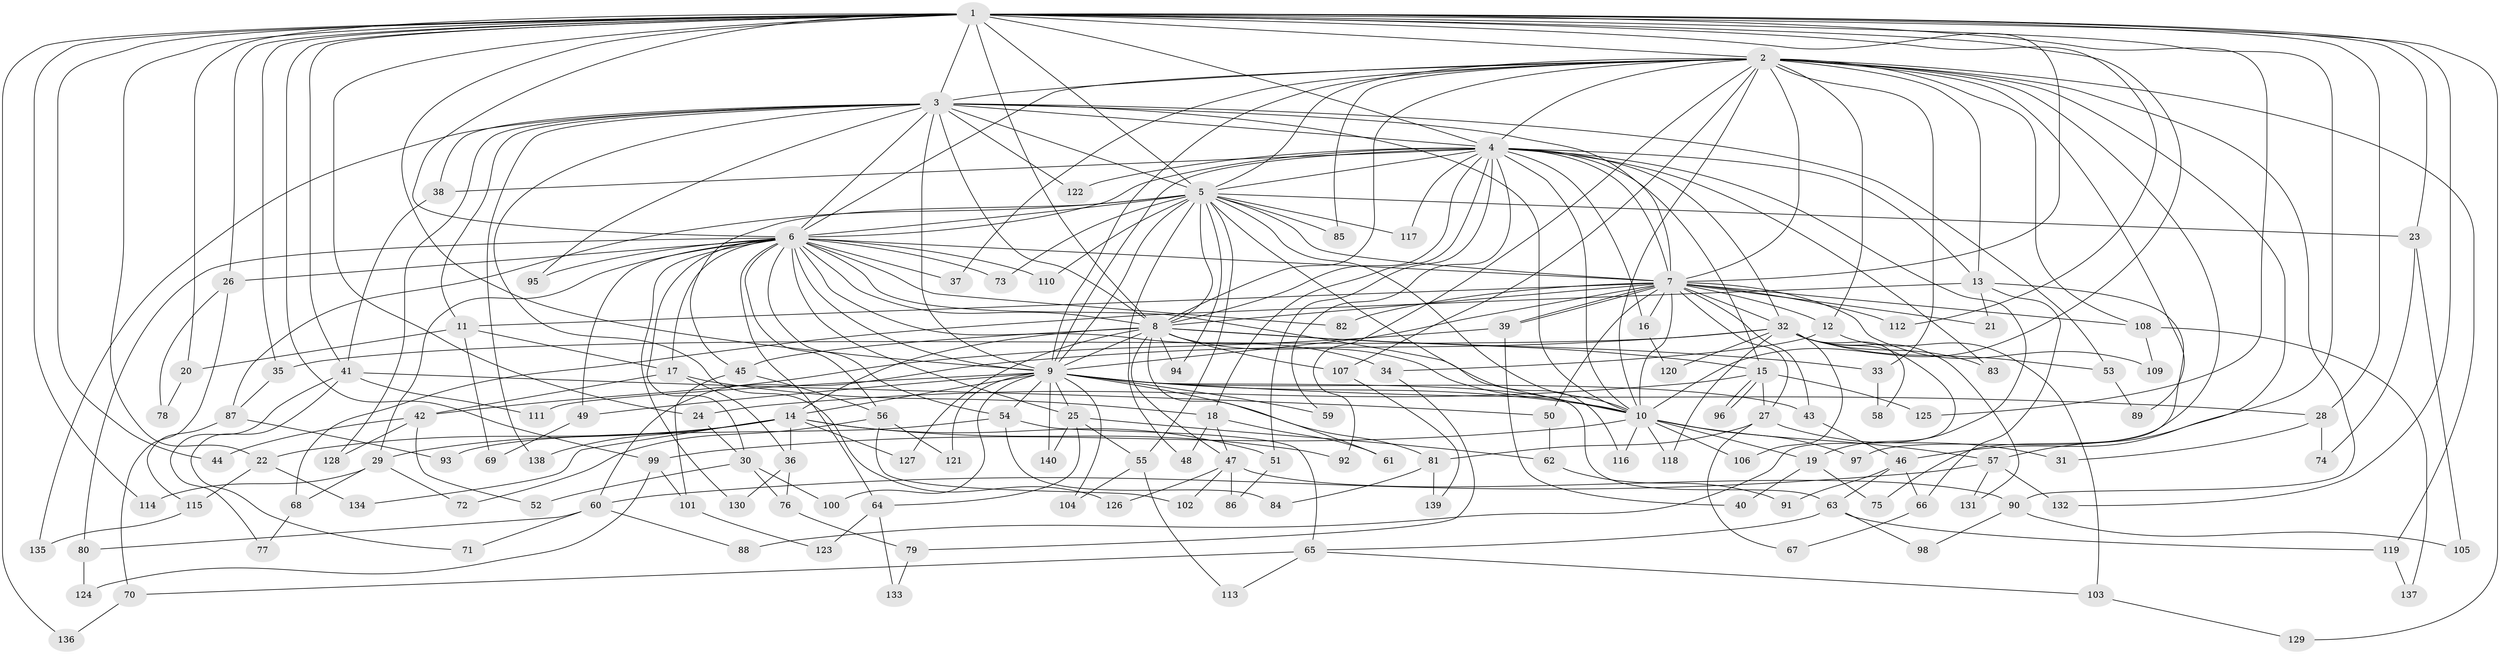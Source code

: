 // coarse degree distribution, {25: 0.010101010101010102, 19: 0.020202020202020204, 23: 0.020202020202020204, 17: 0.010101010101010102, 22: 0.010101010101010102, 16: 0.010101010101010102, 21: 0.010101010101010102, 5: 0.08080808080808081, 11: 0.010101010101010102, 8: 0.020202020202020204, 3: 0.18181818181818182, 2: 0.41414141414141414, 4: 0.10101010101010101, 7: 0.020202020202020204, 6: 0.050505050505050504, 14: 0.010101010101010102, 1: 0.020202020202020204}
// Generated by graph-tools (version 1.1) at 2025/51/02/27/25 19:51:48]
// undirected, 140 vertices, 305 edges
graph export_dot {
graph [start="1"]
  node [color=gray90,style=filled];
  1;
  2;
  3;
  4;
  5;
  6;
  7;
  8;
  9;
  10;
  11;
  12;
  13;
  14;
  15;
  16;
  17;
  18;
  19;
  20;
  21;
  22;
  23;
  24;
  25;
  26;
  27;
  28;
  29;
  30;
  31;
  32;
  33;
  34;
  35;
  36;
  37;
  38;
  39;
  40;
  41;
  42;
  43;
  44;
  45;
  46;
  47;
  48;
  49;
  50;
  51;
  52;
  53;
  54;
  55;
  56;
  57;
  58;
  59;
  60;
  61;
  62;
  63;
  64;
  65;
  66;
  67;
  68;
  69;
  70;
  71;
  72;
  73;
  74;
  75;
  76;
  77;
  78;
  79;
  80;
  81;
  82;
  83;
  84;
  85;
  86;
  87;
  88;
  89;
  90;
  91;
  92;
  93;
  94;
  95;
  96;
  97;
  98;
  99;
  100;
  101;
  102;
  103;
  104;
  105;
  106;
  107;
  108;
  109;
  110;
  111;
  112;
  113;
  114;
  115;
  116;
  117;
  118;
  119;
  120;
  121;
  122;
  123;
  124;
  125;
  126;
  127;
  128;
  129;
  130;
  131;
  132;
  133;
  134;
  135;
  136;
  137;
  138;
  139;
  140;
  1 -- 2;
  1 -- 3;
  1 -- 4;
  1 -- 5;
  1 -- 6;
  1 -- 7;
  1 -- 8;
  1 -- 9;
  1 -- 10;
  1 -- 20;
  1 -- 22;
  1 -- 23;
  1 -- 24;
  1 -- 26;
  1 -- 28;
  1 -- 35;
  1 -- 41;
  1 -- 44;
  1 -- 46;
  1 -- 99;
  1 -- 112;
  1 -- 114;
  1 -- 125;
  1 -- 129;
  1 -- 132;
  1 -- 136;
  2 -- 3;
  2 -- 4;
  2 -- 5;
  2 -- 6;
  2 -- 7;
  2 -- 8;
  2 -- 9;
  2 -- 10;
  2 -- 12;
  2 -- 13;
  2 -- 33;
  2 -- 37;
  2 -- 57;
  2 -- 85;
  2 -- 89;
  2 -- 90;
  2 -- 92;
  2 -- 97;
  2 -- 107;
  2 -- 108;
  2 -- 119;
  3 -- 4;
  3 -- 5;
  3 -- 6;
  3 -- 7;
  3 -- 8;
  3 -- 9;
  3 -- 10;
  3 -- 11;
  3 -- 38;
  3 -- 53;
  3 -- 95;
  3 -- 122;
  3 -- 126;
  3 -- 128;
  3 -- 135;
  3 -- 138;
  4 -- 5;
  4 -- 6;
  4 -- 7;
  4 -- 8;
  4 -- 9;
  4 -- 10;
  4 -- 13;
  4 -- 15;
  4 -- 16;
  4 -- 18;
  4 -- 19;
  4 -- 32;
  4 -- 38;
  4 -- 51;
  4 -- 59;
  4 -- 83;
  4 -- 117;
  4 -- 122;
  5 -- 6;
  5 -- 7;
  5 -- 8;
  5 -- 9;
  5 -- 10;
  5 -- 23;
  5 -- 45;
  5 -- 48;
  5 -- 55;
  5 -- 73;
  5 -- 85;
  5 -- 87;
  5 -- 94;
  5 -- 110;
  5 -- 116;
  5 -- 117;
  6 -- 7;
  6 -- 8;
  6 -- 9;
  6 -- 10;
  6 -- 17;
  6 -- 25;
  6 -- 26;
  6 -- 29;
  6 -- 30;
  6 -- 34;
  6 -- 37;
  6 -- 49;
  6 -- 54;
  6 -- 56;
  6 -- 64;
  6 -- 73;
  6 -- 80;
  6 -- 82;
  6 -- 95;
  6 -- 110;
  6 -- 130;
  7 -- 8;
  7 -- 9;
  7 -- 10;
  7 -- 11;
  7 -- 12;
  7 -- 16;
  7 -- 21;
  7 -- 27;
  7 -- 32;
  7 -- 39;
  7 -- 39;
  7 -- 43;
  7 -- 50;
  7 -- 82;
  7 -- 108;
  7 -- 109;
  7 -- 112;
  8 -- 9;
  8 -- 10;
  8 -- 14;
  8 -- 15;
  8 -- 33;
  8 -- 45;
  8 -- 47;
  8 -- 61;
  8 -- 94;
  8 -- 107;
  8 -- 127;
  9 -- 10;
  9 -- 14;
  9 -- 25;
  9 -- 28;
  9 -- 43;
  9 -- 49;
  9 -- 54;
  9 -- 59;
  9 -- 63;
  9 -- 81;
  9 -- 100;
  9 -- 104;
  9 -- 111;
  9 -- 121;
  9 -- 140;
  10 -- 19;
  10 -- 57;
  10 -- 97;
  10 -- 99;
  10 -- 106;
  10 -- 116;
  10 -- 118;
  11 -- 17;
  11 -- 20;
  11 -- 69;
  12 -- 34;
  12 -- 103;
  13 -- 21;
  13 -- 66;
  13 -- 68;
  13 -- 75;
  14 -- 22;
  14 -- 29;
  14 -- 36;
  14 -- 51;
  14 -- 92;
  14 -- 127;
  14 -- 134;
  14 -- 138;
  15 -- 24;
  15 -- 27;
  15 -- 96;
  15 -- 96;
  15 -- 125;
  16 -- 120;
  17 -- 18;
  17 -- 36;
  17 -- 42;
  18 -- 47;
  18 -- 48;
  18 -- 61;
  19 -- 40;
  19 -- 75;
  20 -- 78;
  22 -- 115;
  22 -- 134;
  23 -- 74;
  23 -- 105;
  24 -- 30;
  25 -- 55;
  25 -- 62;
  25 -- 64;
  25 -- 140;
  26 -- 70;
  26 -- 78;
  27 -- 31;
  27 -- 67;
  27 -- 81;
  28 -- 31;
  28 -- 74;
  29 -- 68;
  29 -- 72;
  29 -- 114;
  30 -- 52;
  30 -- 76;
  30 -- 100;
  32 -- 35;
  32 -- 53;
  32 -- 58;
  32 -- 60;
  32 -- 83;
  32 -- 88;
  32 -- 106;
  32 -- 118;
  32 -- 120;
  32 -- 131;
  33 -- 58;
  34 -- 79;
  35 -- 87;
  36 -- 76;
  36 -- 130;
  38 -- 41;
  39 -- 40;
  39 -- 42;
  41 -- 50;
  41 -- 71;
  41 -- 77;
  41 -- 111;
  42 -- 44;
  42 -- 52;
  42 -- 128;
  43 -- 46;
  45 -- 56;
  45 -- 101;
  46 -- 63;
  46 -- 66;
  46 -- 91;
  47 -- 86;
  47 -- 90;
  47 -- 102;
  47 -- 126;
  49 -- 69;
  50 -- 62;
  51 -- 86;
  53 -- 89;
  54 -- 65;
  54 -- 84;
  54 -- 93;
  55 -- 104;
  55 -- 113;
  56 -- 72;
  56 -- 102;
  56 -- 121;
  57 -- 60;
  57 -- 131;
  57 -- 132;
  60 -- 71;
  60 -- 80;
  60 -- 88;
  62 -- 91;
  63 -- 65;
  63 -- 98;
  63 -- 119;
  64 -- 123;
  64 -- 133;
  65 -- 70;
  65 -- 103;
  65 -- 113;
  66 -- 67;
  68 -- 77;
  70 -- 136;
  76 -- 79;
  79 -- 133;
  80 -- 124;
  81 -- 84;
  81 -- 139;
  87 -- 93;
  87 -- 115;
  90 -- 98;
  90 -- 105;
  99 -- 101;
  99 -- 124;
  101 -- 123;
  103 -- 129;
  107 -- 139;
  108 -- 109;
  108 -- 137;
  115 -- 135;
  119 -- 137;
}
